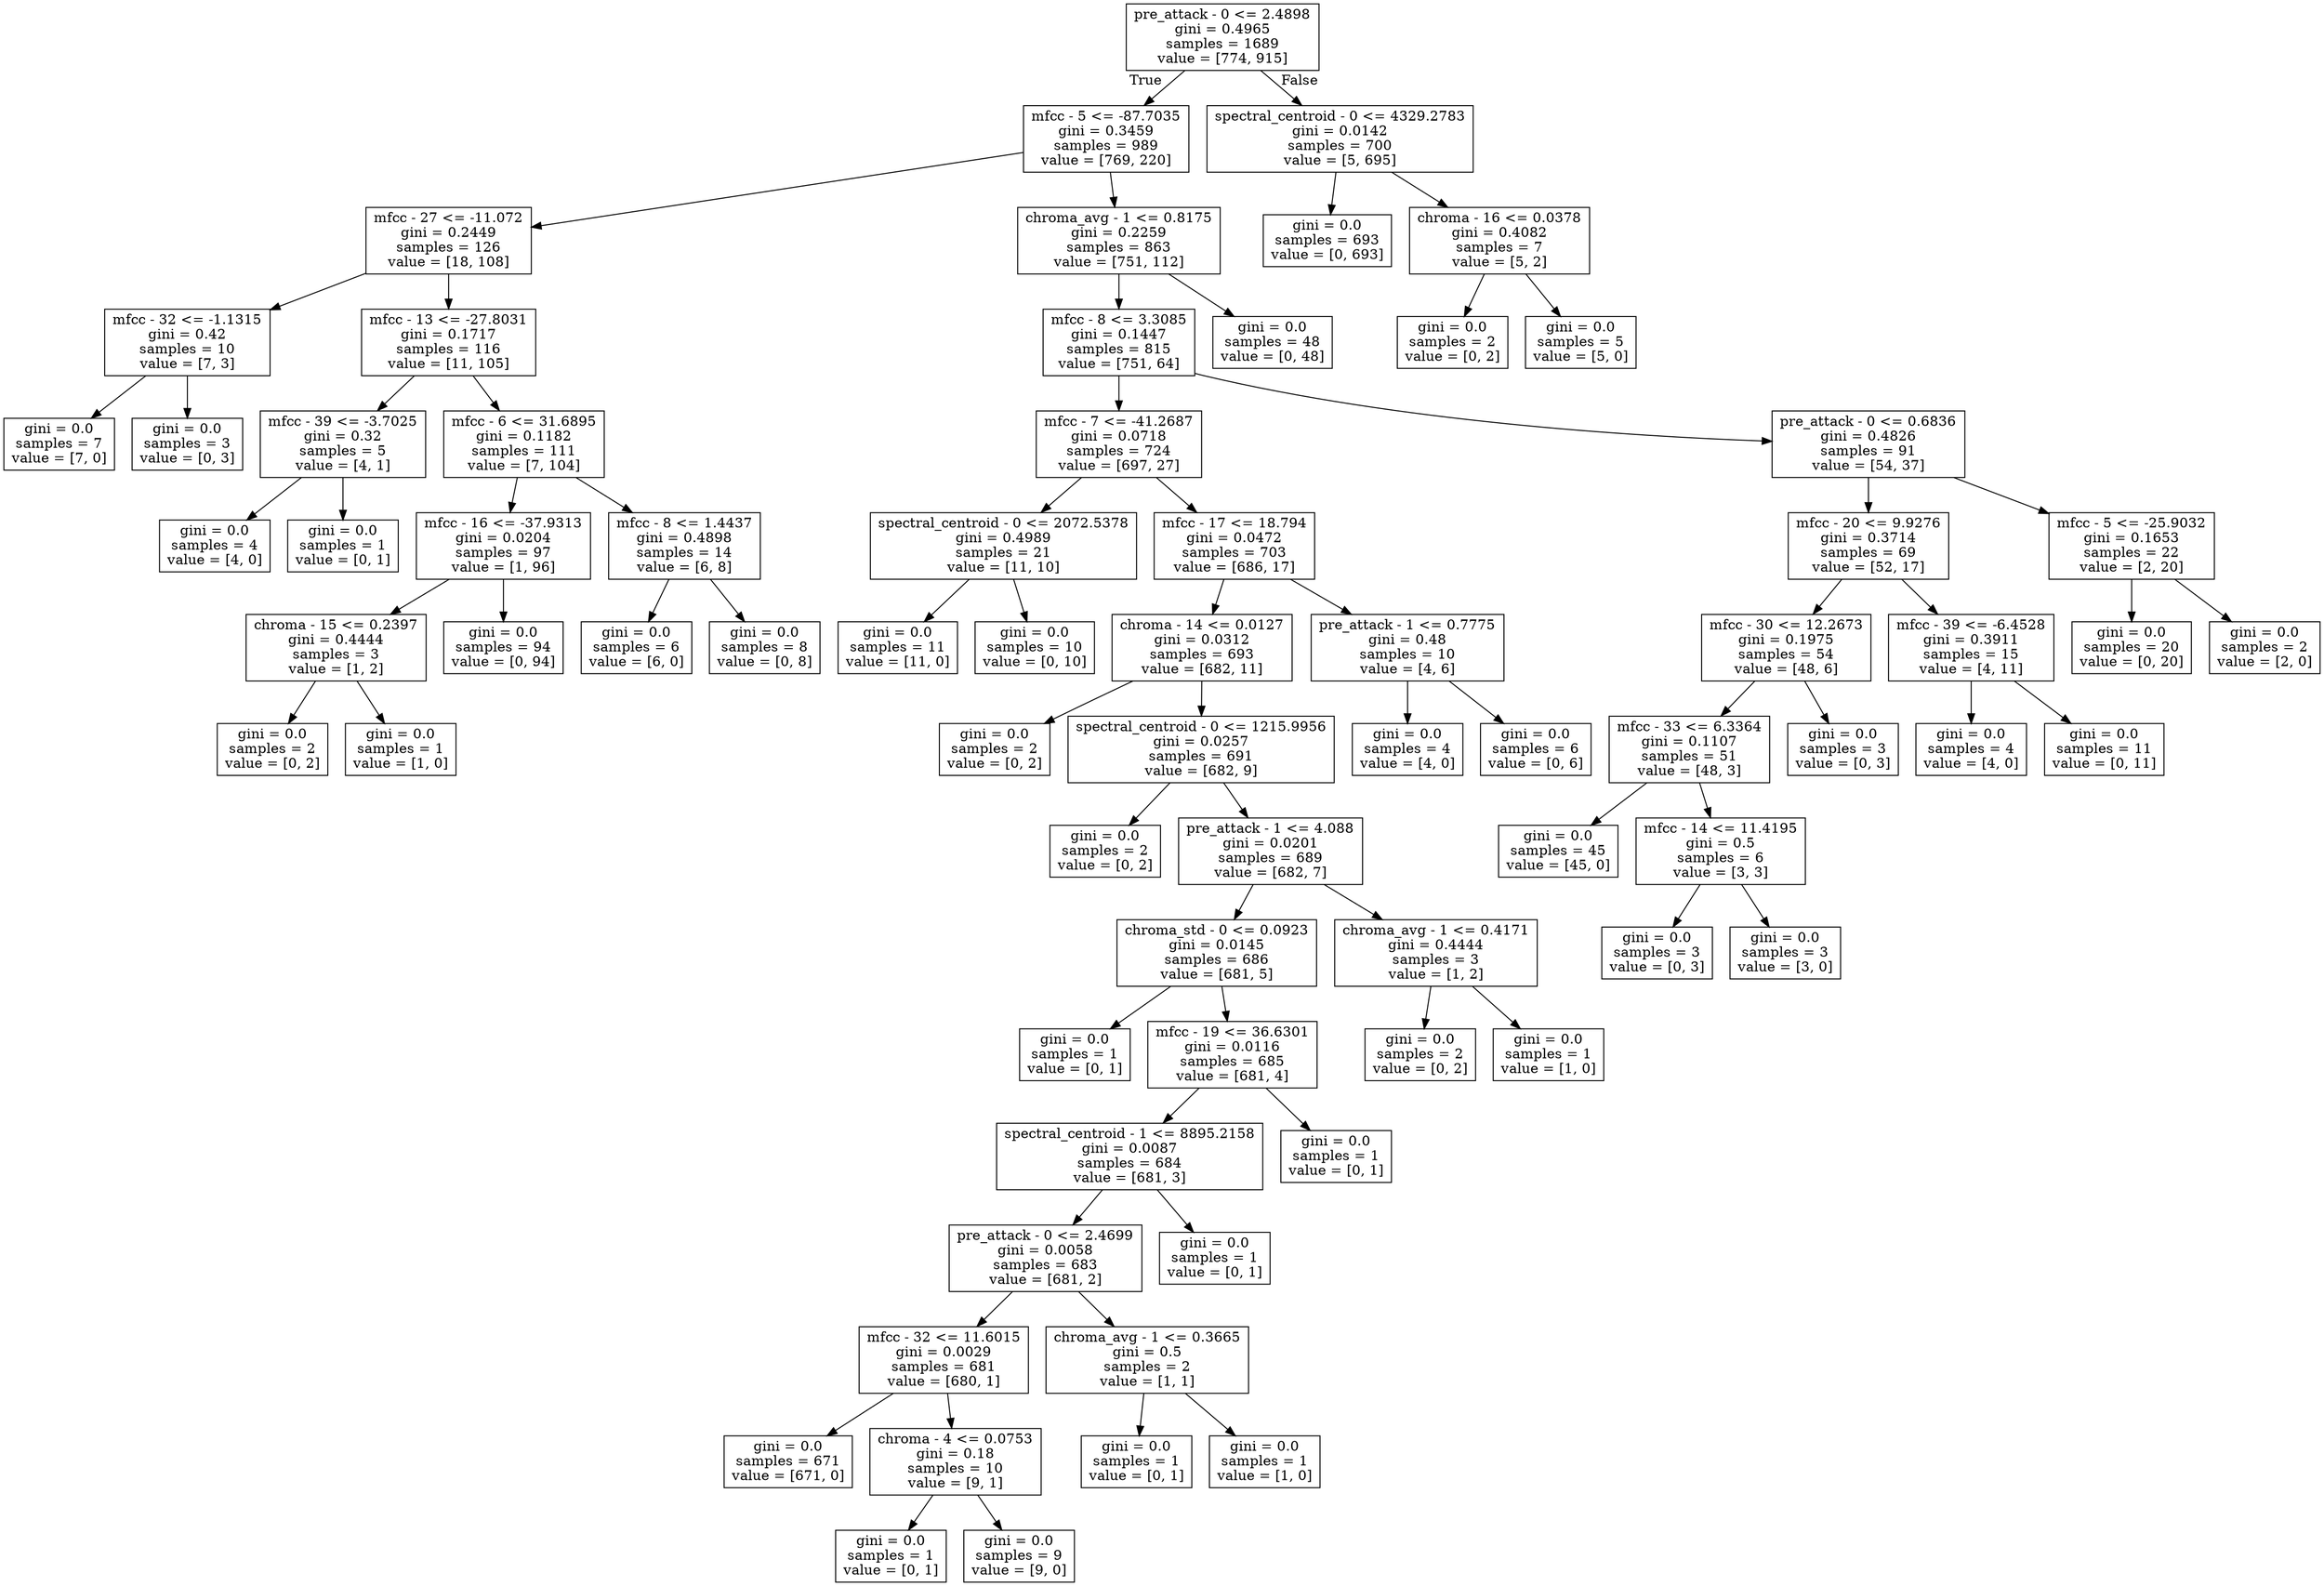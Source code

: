 digraph Tree {
node [shape=box] ;
0 [label="pre_attack - 0 <= 2.4898\ngini = 0.4965\nsamples = 1689\nvalue = [774, 915]"] ;
1 [label="mfcc - 5 <= -87.7035\ngini = 0.3459\nsamples = 989\nvalue = [769, 220]"] ;
0 -> 1 [labeldistance=2.5, labelangle=45, headlabel="True"] ;
2 [label="mfcc - 27 <= -11.072\ngini = 0.2449\nsamples = 126\nvalue = [18, 108]"] ;
1 -> 2 ;
3 [label="mfcc - 32 <= -1.1315\ngini = 0.42\nsamples = 10\nvalue = [7, 3]"] ;
2 -> 3 ;
4 [label="gini = 0.0\nsamples = 7\nvalue = [7, 0]"] ;
3 -> 4 ;
5 [label="gini = 0.0\nsamples = 3\nvalue = [0, 3]"] ;
3 -> 5 ;
6 [label="mfcc - 13 <= -27.8031\ngini = 0.1717\nsamples = 116\nvalue = [11, 105]"] ;
2 -> 6 ;
7 [label="mfcc - 39 <= -3.7025\ngini = 0.32\nsamples = 5\nvalue = [4, 1]"] ;
6 -> 7 ;
8 [label="gini = 0.0\nsamples = 4\nvalue = [4, 0]"] ;
7 -> 8 ;
9 [label="gini = 0.0\nsamples = 1\nvalue = [0, 1]"] ;
7 -> 9 ;
10 [label="mfcc - 6 <= 31.6895\ngini = 0.1182\nsamples = 111\nvalue = [7, 104]"] ;
6 -> 10 ;
11 [label="mfcc - 16 <= -37.9313\ngini = 0.0204\nsamples = 97\nvalue = [1, 96]"] ;
10 -> 11 ;
12 [label="chroma - 15 <= 0.2397\ngini = 0.4444\nsamples = 3\nvalue = [1, 2]"] ;
11 -> 12 ;
13 [label="gini = 0.0\nsamples = 2\nvalue = [0, 2]"] ;
12 -> 13 ;
14 [label="gini = 0.0\nsamples = 1\nvalue = [1, 0]"] ;
12 -> 14 ;
15 [label="gini = 0.0\nsamples = 94\nvalue = [0, 94]"] ;
11 -> 15 ;
16 [label="mfcc - 8 <= 1.4437\ngini = 0.4898\nsamples = 14\nvalue = [6, 8]"] ;
10 -> 16 ;
17 [label="gini = 0.0\nsamples = 6\nvalue = [6, 0]"] ;
16 -> 17 ;
18 [label="gini = 0.0\nsamples = 8\nvalue = [0, 8]"] ;
16 -> 18 ;
19 [label="chroma_avg - 1 <= 0.8175\ngini = 0.2259\nsamples = 863\nvalue = [751, 112]"] ;
1 -> 19 ;
20 [label="mfcc - 8 <= 3.3085\ngini = 0.1447\nsamples = 815\nvalue = [751, 64]"] ;
19 -> 20 ;
21 [label="mfcc - 7 <= -41.2687\ngini = 0.0718\nsamples = 724\nvalue = [697, 27]"] ;
20 -> 21 ;
22 [label="spectral_centroid - 0 <= 2072.5378\ngini = 0.4989\nsamples = 21\nvalue = [11, 10]"] ;
21 -> 22 ;
23 [label="gini = 0.0\nsamples = 11\nvalue = [11, 0]"] ;
22 -> 23 ;
24 [label="gini = 0.0\nsamples = 10\nvalue = [0, 10]"] ;
22 -> 24 ;
25 [label="mfcc - 17 <= 18.794\ngini = 0.0472\nsamples = 703\nvalue = [686, 17]"] ;
21 -> 25 ;
26 [label="chroma - 14 <= 0.0127\ngini = 0.0312\nsamples = 693\nvalue = [682, 11]"] ;
25 -> 26 ;
27 [label="gini = 0.0\nsamples = 2\nvalue = [0, 2]"] ;
26 -> 27 ;
28 [label="spectral_centroid - 0 <= 1215.9956\ngini = 0.0257\nsamples = 691\nvalue = [682, 9]"] ;
26 -> 28 ;
29 [label="gini = 0.0\nsamples = 2\nvalue = [0, 2]"] ;
28 -> 29 ;
30 [label="pre_attack - 1 <= 4.088\ngini = 0.0201\nsamples = 689\nvalue = [682, 7]"] ;
28 -> 30 ;
31 [label="chroma_std - 0 <= 0.0923\ngini = 0.0145\nsamples = 686\nvalue = [681, 5]"] ;
30 -> 31 ;
32 [label="gini = 0.0\nsamples = 1\nvalue = [0, 1]"] ;
31 -> 32 ;
33 [label="mfcc - 19 <= 36.6301\ngini = 0.0116\nsamples = 685\nvalue = [681, 4]"] ;
31 -> 33 ;
34 [label="spectral_centroid - 1 <= 8895.2158\ngini = 0.0087\nsamples = 684\nvalue = [681, 3]"] ;
33 -> 34 ;
35 [label="pre_attack - 0 <= 2.4699\ngini = 0.0058\nsamples = 683\nvalue = [681, 2]"] ;
34 -> 35 ;
36 [label="mfcc - 32 <= 11.6015\ngini = 0.0029\nsamples = 681\nvalue = [680, 1]"] ;
35 -> 36 ;
37 [label="gini = 0.0\nsamples = 671\nvalue = [671, 0]"] ;
36 -> 37 ;
38 [label="chroma - 4 <= 0.0753\ngini = 0.18\nsamples = 10\nvalue = [9, 1]"] ;
36 -> 38 ;
39 [label="gini = 0.0\nsamples = 1\nvalue = [0, 1]"] ;
38 -> 39 ;
40 [label="gini = 0.0\nsamples = 9\nvalue = [9, 0]"] ;
38 -> 40 ;
41 [label="chroma_avg - 1 <= 0.3665\ngini = 0.5\nsamples = 2\nvalue = [1, 1]"] ;
35 -> 41 ;
42 [label="gini = 0.0\nsamples = 1\nvalue = [0, 1]"] ;
41 -> 42 ;
43 [label="gini = 0.0\nsamples = 1\nvalue = [1, 0]"] ;
41 -> 43 ;
44 [label="gini = 0.0\nsamples = 1\nvalue = [0, 1]"] ;
34 -> 44 ;
45 [label="gini = 0.0\nsamples = 1\nvalue = [0, 1]"] ;
33 -> 45 ;
46 [label="chroma_avg - 1 <= 0.4171\ngini = 0.4444\nsamples = 3\nvalue = [1, 2]"] ;
30 -> 46 ;
47 [label="gini = 0.0\nsamples = 2\nvalue = [0, 2]"] ;
46 -> 47 ;
48 [label="gini = 0.0\nsamples = 1\nvalue = [1, 0]"] ;
46 -> 48 ;
49 [label="pre_attack - 1 <= 0.7775\ngini = 0.48\nsamples = 10\nvalue = [4, 6]"] ;
25 -> 49 ;
50 [label="gini = 0.0\nsamples = 4\nvalue = [4, 0]"] ;
49 -> 50 ;
51 [label="gini = 0.0\nsamples = 6\nvalue = [0, 6]"] ;
49 -> 51 ;
52 [label="pre_attack - 0 <= 0.6836\ngini = 0.4826\nsamples = 91\nvalue = [54, 37]"] ;
20 -> 52 ;
53 [label="mfcc - 20 <= 9.9276\ngini = 0.3714\nsamples = 69\nvalue = [52, 17]"] ;
52 -> 53 ;
54 [label="mfcc - 30 <= 12.2673\ngini = 0.1975\nsamples = 54\nvalue = [48, 6]"] ;
53 -> 54 ;
55 [label="mfcc - 33 <= 6.3364\ngini = 0.1107\nsamples = 51\nvalue = [48, 3]"] ;
54 -> 55 ;
56 [label="gini = 0.0\nsamples = 45\nvalue = [45, 0]"] ;
55 -> 56 ;
57 [label="mfcc - 14 <= 11.4195\ngini = 0.5\nsamples = 6\nvalue = [3, 3]"] ;
55 -> 57 ;
58 [label="gini = 0.0\nsamples = 3\nvalue = [0, 3]"] ;
57 -> 58 ;
59 [label="gini = 0.0\nsamples = 3\nvalue = [3, 0]"] ;
57 -> 59 ;
60 [label="gini = 0.0\nsamples = 3\nvalue = [0, 3]"] ;
54 -> 60 ;
61 [label="mfcc - 39 <= -6.4528\ngini = 0.3911\nsamples = 15\nvalue = [4, 11]"] ;
53 -> 61 ;
62 [label="gini = 0.0\nsamples = 4\nvalue = [4, 0]"] ;
61 -> 62 ;
63 [label="gini = 0.0\nsamples = 11\nvalue = [0, 11]"] ;
61 -> 63 ;
64 [label="mfcc - 5 <= -25.9032\ngini = 0.1653\nsamples = 22\nvalue = [2, 20]"] ;
52 -> 64 ;
65 [label="gini = 0.0\nsamples = 20\nvalue = [0, 20]"] ;
64 -> 65 ;
66 [label="gini = 0.0\nsamples = 2\nvalue = [2, 0]"] ;
64 -> 66 ;
67 [label="gini = 0.0\nsamples = 48\nvalue = [0, 48]"] ;
19 -> 67 ;
68 [label="spectral_centroid - 0 <= 4329.2783\ngini = 0.0142\nsamples = 700\nvalue = [5, 695]"] ;
0 -> 68 [labeldistance=2.5, labelangle=-45, headlabel="False"] ;
69 [label="gini = 0.0\nsamples = 693\nvalue = [0, 693]"] ;
68 -> 69 ;
70 [label="chroma - 16 <= 0.0378\ngini = 0.4082\nsamples = 7\nvalue = [5, 2]"] ;
68 -> 70 ;
71 [label="gini = 0.0\nsamples = 2\nvalue = [0, 2]"] ;
70 -> 71 ;
72 [label="gini = 0.0\nsamples = 5\nvalue = [5, 0]"] ;
70 -> 72 ;
}